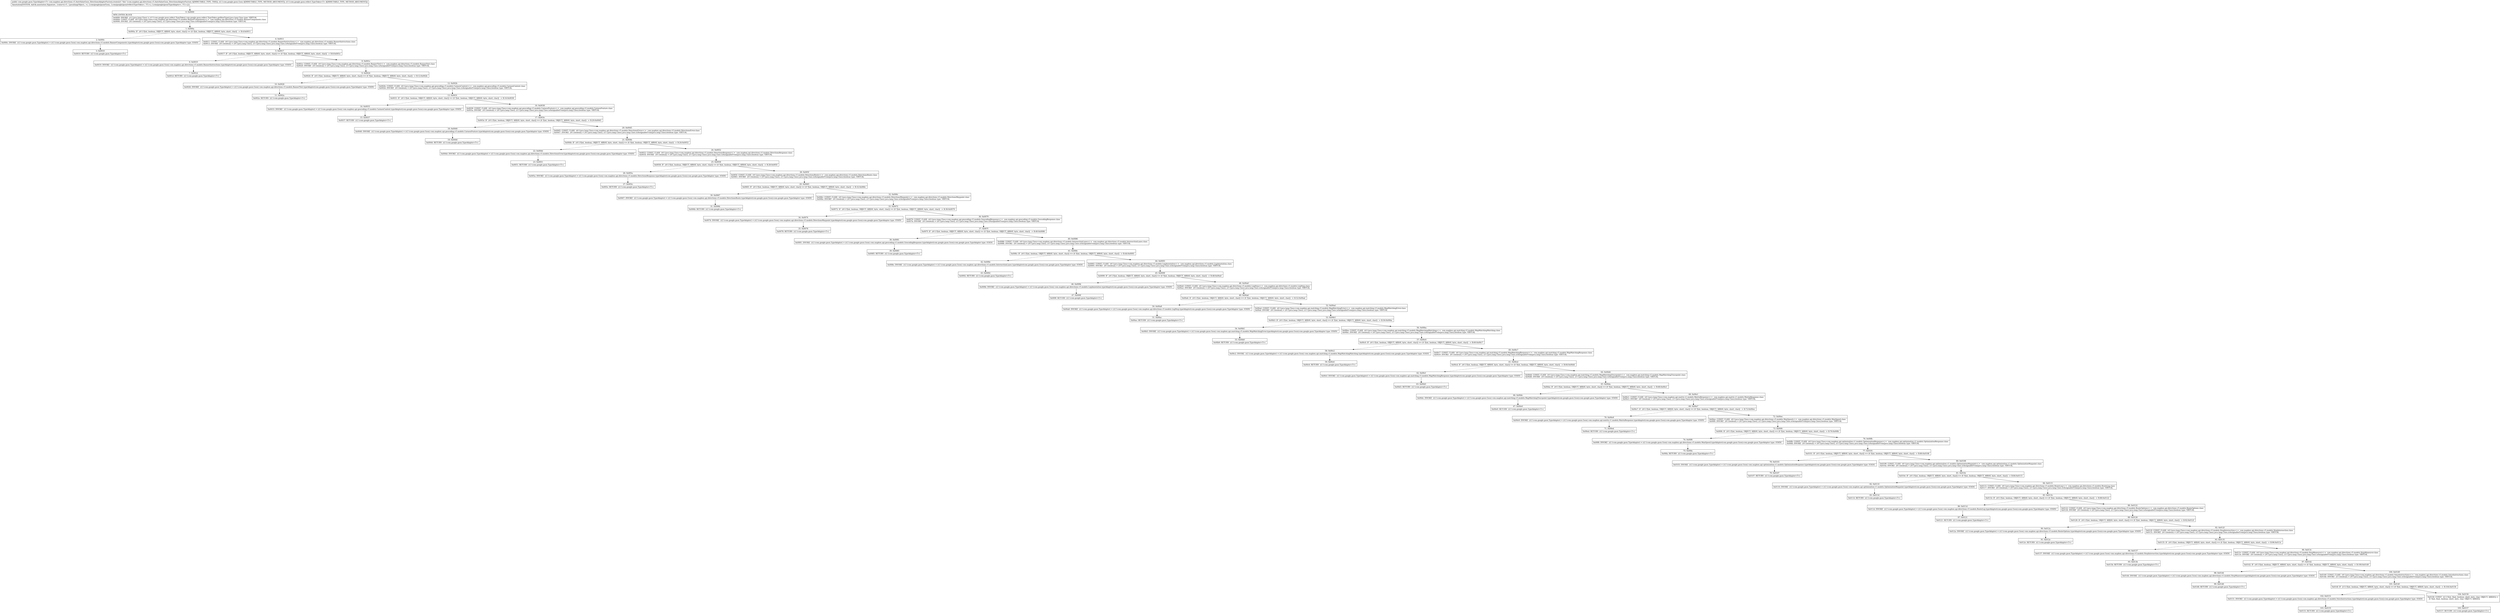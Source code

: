 digraph "CFG forcom.mapbox.api.directions.v5.AutoValueGson_DirectionsAdapterFactory.create(Lcom\/google\/gson\/Gson;Lcom\/google\/gson\/reflect\/TypeToken;)Lcom\/google\/gson\/TypeAdapter;" {
Node_0 [shape=record,label="{0\:\ 0x0000|MTH_ENTER_BLOCK\l|0x0000: INVOKE  (r3 I:java.lang.Class) = (r3 I:com.google.gson.reflect.TypeToken) com.google.gson.reflect.TypeToken.getRawType():java.lang.Class type: VIRTUAL \l0x0004: CONST_CLASS  (r0 I:java.lang.Class\<com.mapbox.api.directions.v5.models.BannerComponents\>) =  com.mapbox.api.directions.v5.models.BannerComponents.class \l0x0006: INVOKE  (r0 I:boolean) = (r0 I:java.lang.Class), (r3 I:java.lang.Class) java.lang.Class.isAssignableFrom(java.lang.Class):boolean type: VIRTUAL \l}"];
Node_1 [shape=record,label="{1\:\ 0x000a|0x000a: IF  (r0 I:?[int, boolean, OBJECT, ARRAY, byte, short, char]) == (0 ?[int, boolean, OBJECT, ARRAY, byte, short, char])  \-\> B:4:0x0011 \l}"];
Node_2 [shape=record,label="{2\:\ 0x000c|0x000c: INVOKE  (r2 I:com.google.gson.TypeAdapter) = (r2 I:com.google.gson.Gson) com.mapbox.api.directions.v5.models.BannerComponents.typeAdapter(com.google.gson.Gson):com.google.gson.TypeAdapter type: STATIC \l}"];
Node_3 [shape=record,label="{3\:\ 0x0010|0x0010: RETURN  (r2 I:com.google.gson.TypeAdapter\<T\>) \l}"];
Node_4 [shape=record,label="{4\:\ 0x0011|0x0011: CONST_CLASS  (r0 I:java.lang.Class\<com.mapbox.api.directions.v5.models.BannerInstructions\>) =  com.mapbox.api.directions.v5.models.BannerInstructions.class \l0x0013: INVOKE  (r0 I:boolean) = (r0 I:java.lang.Class), (r3 I:java.lang.Class) java.lang.Class.isAssignableFrom(java.lang.Class):boolean type: VIRTUAL \l}"];
Node_5 [shape=record,label="{5\:\ 0x0017|0x0017: IF  (r0 I:?[int, boolean, OBJECT, ARRAY, byte, short, char]) == (0 ?[int, boolean, OBJECT, ARRAY, byte, short, char])  \-\> B:8:0x001e \l}"];
Node_6 [shape=record,label="{6\:\ 0x0019|0x0019: INVOKE  (r2 I:com.google.gson.TypeAdapter) = (r2 I:com.google.gson.Gson) com.mapbox.api.directions.v5.models.BannerInstructions.typeAdapter(com.google.gson.Gson):com.google.gson.TypeAdapter type: STATIC \l}"];
Node_7 [shape=record,label="{7\:\ 0x001d|0x001d: RETURN  (r2 I:com.google.gson.TypeAdapter\<T\>) \l}"];
Node_8 [shape=record,label="{8\:\ 0x001e|0x001e: CONST_CLASS  (r0 I:java.lang.Class\<com.mapbox.api.directions.v5.models.BannerText\>) =  com.mapbox.api.directions.v5.models.BannerText.class \l0x0020: INVOKE  (r0 I:boolean) = (r0 I:java.lang.Class), (r3 I:java.lang.Class) java.lang.Class.isAssignableFrom(java.lang.Class):boolean type: VIRTUAL \l}"];
Node_9 [shape=record,label="{9\:\ 0x0024|0x0024: IF  (r0 I:?[int, boolean, OBJECT, ARRAY, byte, short, char]) == (0 ?[int, boolean, OBJECT, ARRAY, byte, short, char])  \-\> B:12:0x002b \l}"];
Node_10 [shape=record,label="{10\:\ 0x0026|0x0026: INVOKE  (r2 I:com.google.gson.TypeAdapter) = (r2 I:com.google.gson.Gson) com.mapbox.api.directions.v5.models.BannerText.typeAdapter(com.google.gson.Gson):com.google.gson.TypeAdapter type: STATIC \l}"];
Node_11 [shape=record,label="{11\:\ 0x002a|0x002a: RETURN  (r2 I:com.google.gson.TypeAdapter\<T\>) \l}"];
Node_12 [shape=record,label="{12\:\ 0x002b|0x002b: CONST_CLASS  (r0 I:java.lang.Class\<com.mapbox.api.geocoding.v5.models.CarmenContext\>) =  com.mapbox.api.geocoding.v5.models.CarmenContext.class \l0x002d: INVOKE  (r0 I:boolean) = (r0 I:java.lang.Class), (r3 I:java.lang.Class) java.lang.Class.isAssignableFrom(java.lang.Class):boolean type: VIRTUAL \l}"];
Node_13 [shape=record,label="{13\:\ 0x0031|0x0031: IF  (r0 I:?[int, boolean, OBJECT, ARRAY, byte, short, char]) == (0 ?[int, boolean, OBJECT, ARRAY, byte, short, char])  \-\> B:16:0x0038 \l}"];
Node_14 [shape=record,label="{14\:\ 0x0033|0x0033: INVOKE  (r2 I:com.google.gson.TypeAdapter) = (r2 I:com.google.gson.Gson) com.mapbox.api.geocoding.v5.models.CarmenContext.typeAdapter(com.google.gson.Gson):com.google.gson.TypeAdapter type: STATIC \l}"];
Node_15 [shape=record,label="{15\:\ 0x0037|0x0037: RETURN  (r2 I:com.google.gson.TypeAdapter\<T\>) \l}"];
Node_16 [shape=record,label="{16\:\ 0x0038|0x0038: CONST_CLASS  (r0 I:java.lang.Class\<com.mapbox.api.geocoding.v5.models.CarmenFeature\>) =  com.mapbox.api.geocoding.v5.models.CarmenFeature.class \l0x003a: INVOKE  (r0 I:boolean) = (r0 I:java.lang.Class), (r3 I:java.lang.Class) java.lang.Class.isAssignableFrom(java.lang.Class):boolean type: VIRTUAL \l}"];
Node_17 [shape=record,label="{17\:\ 0x003e|0x003e: IF  (r0 I:?[int, boolean, OBJECT, ARRAY, byte, short, char]) == (0 ?[int, boolean, OBJECT, ARRAY, byte, short, char])  \-\> B:20:0x0045 \l}"];
Node_18 [shape=record,label="{18\:\ 0x0040|0x0040: INVOKE  (r2 I:com.google.gson.TypeAdapter) = (r2 I:com.google.gson.Gson) com.mapbox.api.geocoding.v5.models.CarmenFeature.typeAdapter(com.google.gson.Gson):com.google.gson.TypeAdapter type: STATIC \l}"];
Node_19 [shape=record,label="{19\:\ 0x0044|0x0044: RETURN  (r2 I:com.google.gson.TypeAdapter\<T\>) \l}"];
Node_20 [shape=record,label="{20\:\ 0x0045|0x0045: CONST_CLASS  (r0 I:java.lang.Class\<com.mapbox.api.directions.v5.models.DirectionsError\>) =  com.mapbox.api.directions.v5.models.DirectionsError.class \l0x0047: INVOKE  (r0 I:boolean) = (r0 I:java.lang.Class), (r3 I:java.lang.Class) java.lang.Class.isAssignableFrom(java.lang.Class):boolean type: VIRTUAL \l}"];
Node_21 [shape=record,label="{21\:\ 0x004b|0x004b: IF  (r0 I:?[int, boolean, OBJECT, ARRAY, byte, short, char]) == (0 ?[int, boolean, OBJECT, ARRAY, byte, short, char])  \-\> B:24:0x0052 \l}"];
Node_22 [shape=record,label="{22\:\ 0x004d|0x004d: INVOKE  (r2 I:com.google.gson.TypeAdapter) = (r2 I:com.google.gson.Gson) com.mapbox.api.directions.v5.models.DirectionsError.typeAdapter(com.google.gson.Gson):com.google.gson.TypeAdapter type: STATIC \l}"];
Node_23 [shape=record,label="{23\:\ 0x0051|0x0051: RETURN  (r2 I:com.google.gson.TypeAdapter\<T\>) \l}"];
Node_24 [shape=record,label="{24\:\ 0x0052|0x0052: CONST_CLASS  (r0 I:java.lang.Class\<com.mapbox.api.directions.v5.models.DirectionsResponse\>) =  com.mapbox.api.directions.v5.models.DirectionsResponse.class \l0x0054: INVOKE  (r0 I:boolean) = (r0 I:java.lang.Class), (r3 I:java.lang.Class) java.lang.Class.isAssignableFrom(java.lang.Class):boolean type: VIRTUAL \l}"];
Node_25 [shape=record,label="{25\:\ 0x0058|0x0058: IF  (r0 I:?[int, boolean, OBJECT, ARRAY, byte, short, char]) == (0 ?[int, boolean, OBJECT, ARRAY, byte, short, char])  \-\> B:28:0x005f \l}"];
Node_26 [shape=record,label="{26\:\ 0x005a|0x005a: INVOKE  (r2 I:com.google.gson.TypeAdapter) = (r2 I:com.google.gson.Gson) com.mapbox.api.directions.v5.models.DirectionsResponse.typeAdapter(com.google.gson.Gson):com.google.gson.TypeAdapter type: STATIC \l}"];
Node_27 [shape=record,label="{27\:\ 0x005e|0x005e: RETURN  (r2 I:com.google.gson.TypeAdapter\<T\>) \l}"];
Node_28 [shape=record,label="{28\:\ 0x005f|0x005f: CONST_CLASS  (r0 I:java.lang.Class\<com.mapbox.api.directions.v5.models.DirectionsRoute\>) =  com.mapbox.api.directions.v5.models.DirectionsRoute.class \l0x0061: INVOKE  (r0 I:boolean) = (r0 I:java.lang.Class), (r3 I:java.lang.Class) java.lang.Class.isAssignableFrom(java.lang.Class):boolean type: VIRTUAL \l}"];
Node_29 [shape=record,label="{29\:\ 0x0065|0x0065: IF  (r0 I:?[int, boolean, OBJECT, ARRAY, byte, short, char]) == (0 ?[int, boolean, OBJECT, ARRAY, byte, short, char])  \-\> B:32:0x006c \l}"];
Node_30 [shape=record,label="{30\:\ 0x0067|0x0067: INVOKE  (r2 I:com.google.gson.TypeAdapter) = (r2 I:com.google.gson.Gson) com.mapbox.api.directions.v5.models.DirectionsRoute.typeAdapter(com.google.gson.Gson):com.google.gson.TypeAdapter type: STATIC \l}"];
Node_31 [shape=record,label="{31\:\ 0x006b|0x006b: RETURN  (r2 I:com.google.gson.TypeAdapter\<T\>) \l}"];
Node_32 [shape=record,label="{32\:\ 0x006c|0x006c: CONST_CLASS  (r0 I:java.lang.Class\<com.mapbox.api.directions.v5.models.DirectionsWaypoint\>) =  com.mapbox.api.directions.v5.models.DirectionsWaypoint.class \l0x006e: INVOKE  (r0 I:boolean) = (r0 I:java.lang.Class), (r3 I:java.lang.Class) java.lang.Class.isAssignableFrom(java.lang.Class):boolean type: VIRTUAL \l}"];
Node_33 [shape=record,label="{33\:\ 0x0072|0x0072: IF  (r0 I:?[int, boolean, OBJECT, ARRAY, byte, short, char]) == (0 ?[int, boolean, OBJECT, ARRAY, byte, short, char])  \-\> B:36:0x0079 \l}"];
Node_34 [shape=record,label="{34\:\ 0x0074|0x0074: INVOKE  (r2 I:com.google.gson.TypeAdapter) = (r2 I:com.google.gson.Gson) com.mapbox.api.directions.v5.models.DirectionsWaypoint.typeAdapter(com.google.gson.Gson):com.google.gson.TypeAdapter type: STATIC \l}"];
Node_35 [shape=record,label="{35\:\ 0x0078|0x0078: RETURN  (r2 I:com.google.gson.TypeAdapter\<T\>) \l}"];
Node_36 [shape=record,label="{36\:\ 0x0079|0x0079: CONST_CLASS  (r0 I:java.lang.Class\<com.mapbox.api.geocoding.v5.models.GeocodingResponse\>) =  com.mapbox.api.geocoding.v5.models.GeocodingResponse.class \l0x007b: INVOKE  (r0 I:boolean) = (r0 I:java.lang.Class), (r3 I:java.lang.Class) java.lang.Class.isAssignableFrom(java.lang.Class):boolean type: VIRTUAL \l}"];
Node_37 [shape=record,label="{37\:\ 0x007f|0x007f: IF  (r0 I:?[int, boolean, OBJECT, ARRAY, byte, short, char]) == (0 ?[int, boolean, OBJECT, ARRAY, byte, short, char])  \-\> B:40:0x0086 \l}"];
Node_38 [shape=record,label="{38\:\ 0x0081|0x0081: INVOKE  (r2 I:com.google.gson.TypeAdapter) = (r2 I:com.google.gson.Gson) com.mapbox.api.geocoding.v5.models.GeocodingResponse.typeAdapter(com.google.gson.Gson):com.google.gson.TypeAdapter type: STATIC \l}"];
Node_39 [shape=record,label="{39\:\ 0x0085|0x0085: RETURN  (r2 I:com.google.gson.TypeAdapter\<T\>) \l}"];
Node_40 [shape=record,label="{40\:\ 0x0086|0x0086: CONST_CLASS  (r0 I:java.lang.Class\<com.mapbox.api.directions.v5.models.IntersectionLanes\>) =  com.mapbox.api.directions.v5.models.IntersectionLanes.class \l0x0088: INVOKE  (r0 I:boolean) = (r0 I:java.lang.Class), (r3 I:java.lang.Class) java.lang.Class.isAssignableFrom(java.lang.Class):boolean type: VIRTUAL \l}"];
Node_41 [shape=record,label="{41\:\ 0x008c|0x008c: IF  (r0 I:?[int, boolean, OBJECT, ARRAY, byte, short, char]) == (0 ?[int, boolean, OBJECT, ARRAY, byte, short, char])  \-\> B:44:0x0093 \l}"];
Node_42 [shape=record,label="{42\:\ 0x008e|0x008e: INVOKE  (r2 I:com.google.gson.TypeAdapter) = (r2 I:com.google.gson.Gson) com.mapbox.api.directions.v5.models.IntersectionLanes.typeAdapter(com.google.gson.Gson):com.google.gson.TypeAdapter type: STATIC \l}"];
Node_43 [shape=record,label="{43\:\ 0x0092|0x0092: RETURN  (r2 I:com.google.gson.TypeAdapter\<T\>) \l}"];
Node_44 [shape=record,label="{44\:\ 0x0093|0x0093: CONST_CLASS  (r0 I:java.lang.Class\<com.mapbox.api.directions.v5.models.LegAnnotation\>) =  com.mapbox.api.directions.v5.models.LegAnnotation.class \l0x0095: INVOKE  (r0 I:boolean) = (r0 I:java.lang.Class), (r3 I:java.lang.Class) java.lang.Class.isAssignableFrom(java.lang.Class):boolean type: VIRTUAL \l}"];
Node_45 [shape=record,label="{45\:\ 0x0099|0x0099: IF  (r0 I:?[int, boolean, OBJECT, ARRAY, byte, short, char]) == (0 ?[int, boolean, OBJECT, ARRAY, byte, short, char])  \-\> B:48:0x00a0 \l}"];
Node_46 [shape=record,label="{46\:\ 0x009b|0x009b: INVOKE  (r2 I:com.google.gson.TypeAdapter) = (r2 I:com.google.gson.Gson) com.mapbox.api.directions.v5.models.LegAnnotation.typeAdapter(com.google.gson.Gson):com.google.gson.TypeAdapter type: STATIC \l}"];
Node_47 [shape=record,label="{47\:\ 0x009f|0x009f: RETURN  (r2 I:com.google.gson.TypeAdapter\<T\>) \l}"];
Node_48 [shape=record,label="{48\:\ 0x00a0|0x00a0: CONST_CLASS  (r0 I:java.lang.Class\<com.mapbox.api.directions.v5.models.LegStep\>) =  com.mapbox.api.directions.v5.models.LegStep.class \l0x00a2: INVOKE  (r0 I:boolean) = (r0 I:java.lang.Class), (r3 I:java.lang.Class) java.lang.Class.isAssignableFrom(java.lang.Class):boolean type: VIRTUAL \l}"];
Node_49 [shape=record,label="{49\:\ 0x00a6|0x00a6: IF  (r0 I:?[int, boolean, OBJECT, ARRAY, byte, short, char]) == (0 ?[int, boolean, OBJECT, ARRAY, byte, short, char])  \-\> B:52:0x00ad \l}"];
Node_50 [shape=record,label="{50\:\ 0x00a8|0x00a8: INVOKE  (r2 I:com.google.gson.TypeAdapter) = (r2 I:com.google.gson.Gson) com.mapbox.api.directions.v5.models.LegStep.typeAdapter(com.google.gson.Gson):com.google.gson.TypeAdapter type: STATIC \l}"];
Node_51 [shape=record,label="{51\:\ 0x00ac|0x00ac: RETURN  (r2 I:com.google.gson.TypeAdapter\<T\>) \l}"];
Node_52 [shape=record,label="{52\:\ 0x00ad|0x00ad: CONST_CLASS  (r0 I:java.lang.Class\<com.mapbox.api.matching.v5.models.MapMatchingError\>) =  com.mapbox.api.matching.v5.models.MapMatchingError.class \l0x00af: INVOKE  (r0 I:boolean) = (r0 I:java.lang.Class), (r3 I:java.lang.Class) java.lang.Class.isAssignableFrom(java.lang.Class):boolean type: VIRTUAL \l}"];
Node_53 [shape=record,label="{53\:\ 0x00b3|0x00b3: IF  (r0 I:?[int, boolean, OBJECT, ARRAY, byte, short, char]) == (0 ?[int, boolean, OBJECT, ARRAY, byte, short, char])  \-\> B:56:0x00ba \l}"];
Node_54 [shape=record,label="{54\:\ 0x00b5|0x00b5: INVOKE  (r2 I:com.google.gson.TypeAdapter) = (r2 I:com.google.gson.Gson) com.mapbox.api.matching.v5.models.MapMatchingError.typeAdapter(com.google.gson.Gson):com.google.gson.TypeAdapter type: STATIC \l}"];
Node_55 [shape=record,label="{55\:\ 0x00b9|0x00b9: RETURN  (r2 I:com.google.gson.TypeAdapter\<T\>) \l}"];
Node_56 [shape=record,label="{56\:\ 0x00ba|0x00ba: CONST_CLASS  (r0 I:java.lang.Class\<com.mapbox.api.matching.v5.models.MapMatchingMatching\>) =  com.mapbox.api.matching.v5.models.MapMatchingMatching.class \l0x00bc: INVOKE  (r0 I:boolean) = (r0 I:java.lang.Class), (r3 I:java.lang.Class) java.lang.Class.isAssignableFrom(java.lang.Class):boolean type: VIRTUAL \l}"];
Node_57 [shape=record,label="{57\:\ 0x00c0|0x00c0: IF  (r0 I:?[int, boolean, OBJECT, ARRAY, byte, short, char]) == (0 ?[int, boolean, OBJECT, ARRAY, byte, short, char])  \-\> B:60:0x00c7 \l}"];
Node_58 [shape=record,label="{58\:\ 0x00c2|0x00c2: INVOKE  (r2 I:com.google.gson.TypeAdapter) = (r2 I:com.google.gson.Gson) com.mapbox.api.matching.v5.models.MapMatchingMatching.typeAdapter(com.google.gson.Gson):com.google.gson.TypeAdapter type: STATIC \l}"];
Node_59 [shape=record,label="{59\:\ 0x00c6|0x00c6: RETURN  (r2 I:com.google.gson.TypeAdapter\<T\>) \l}"];
Node_60 [shape=record,label="{60\:\ 0x00c7|0x00c7: CONST_CLASS  (r0 I:java.lang.Class\<com.mapbox.api.matching.v5.models.MapMatchingResponse\>) =  com.mapbox.api.matching.v5.models.MapMatchingResponse.class \l0x00c9: INVOKE  (r0 I:boolean) = (r0 I:java.lang.Class), (r3 I:java.lang.Class) java.lang.Class.isAssignableFrom(java.lang.Class):boolean type: VIRTUAL \l}"];
Node_61 [shape=record,label="{61\:\ 0x00cd|0x00cd: IF  (r0 I:?[int, boolean, OBJECT, ARRAY, byte, short, char]) == (0 ?[int, boolean, OBJECT, ARRAY, byte, short, char])  \-\> B:64:0x00d4 \l}"];
Node_62 [shape=record,label="{62\:\ 0x00cf|0x00cf: INVOKE  (r2 I:com.google.gson.TypeAdapter) = (r2 I:com.google.gson.Gson) com.mapbox.api.matching.v5.models.MapMatchingResponse.typeAdapter(com.google.gson.Gson):com.google.gson.TypeAdapter type: STATIC \l}"];
Node_63 [shape=record,label="{63\:\ 0x00d3|0x00d3: RETURN  (r2 I:com.google.gson.TypeAdapter\<T\>) \l}"];
Node_64 [shape=record,label="{64\:\ 0x00d4|0x00d4: CONST_CLASS  (r0 I:java.lang.Class\<com.mapbox.api.matching.v5.models.MapMatchingTracepoint\>) =  com.mapbox.api.matching.v5.models.MapMatchingTracepoint.class \l0x00d6: INVOKE  (r0 I:boolean) = (r0 I:java.lang.Class), (r3 I:java.lang.Class) java.lang.Class.isAssignableFrom(java.lang.Class):boolean type: VIRTUAL \l}"];
Node_65 [shape=record,label="{65\:\ 0x00da|0x00da: IF  (r0 I:?[int, boolean, OBJECT, ARRAY, byte, short, char]) == (0 ?[int, boolean, OBJECT, ARRAY, byte, short, char])  \-\> B:68:0x00e1 \l}"];
Node_66 [shape=record,label="{66\:\ 0x00dc|0x00dc: INVOKE  (r2 I:com.google.gson.TypeAdapter) = (r2 I:com.google.gson.Gson) com.mapbox.api.matching.v5.models.MapMatchingTracepoint.typeAdapter(com.google.gson.Gson):com.google.gson.TypeAdapter type: STATIC \l}"];
Node_67 [shape=record,label="{67\:\ 0x00e0|0x00e0: RETURN  (r2 I:com.google.gson.TypeAdapter\<T\>) \l}"];
Node_68 [shape=record,label="{68\:\ 0x00e1|0x00e1: CONST_CLASS  (r0 I:java.lang.Class\<com.mapbox.api.matrix.v1.models.MatrixResponse\>) =  com.mapbox.api.matrix.v1.models.MatrixResponse.class \l0x00e3: INVOKE  (r0 I:boolean) = (r0 I:java.lang.Class), (r3 I:java.lang.Class) java.lang.Class.isAssignableFrom(java.lang.Class):boolean type: VIRTUAL \l}"];
Node_69 [shape=record,label="{69\:\ 0x00e7|0x00e7: IF  (r0 I:?[int, boolean, OBJECT, ARRAY, byte, short, char]) == (0 ?[int, boolean, OBJECT, ARRAY, byte, short, char])  \-\> B:72:0x00ee \l}"];
Node_70 [shape=record,label="{70\:\ 0x00e9|0x00e9: INVOKE  (r2 I:com.google.gson.TypeAdapter) = (r2 I:com.google.gson.Gson) com.mapbox.api.matrix.v1.models.MatrixResponse.typeAdapter(com.google.gson.Gson):com.google.gson.TypeAdapter type: STATIC \l}"];
Node_71 [shape=record,label="{71\:\ 0x00ed|0x00ed: RETURN  (r2 I:com.google.gson.TypeAdapter\<T\>) \l}"];
Node_72 [shape=record,label="{72\:\ 0x00ee|0x00ee: CONST_CLASS  (r0 I:java.lang.Class\<com.mapbox.api.directions.v5.models.MaxSpeed\>) =  com.mapbox.api.directions.v5.models.MaxSpeed.class \l0x00f0: INVOKE  (r0 I:boolean) = (r0 I:java.lang.Class), (r3 I:java.lang.Class) java.lang.Class.isAssignableFrom(java.lang.Class):boolean type: VIRTUAL \l}"];
Node_73 [shape=record,label="{73\:\ 0x00f4|0x00f4: IF  (r0 I:?[int, boolean, OBJECT, ARRAY, byte, short, char]) == (0 ?[int, boolean, OBJECT, ARRAY, byte, short, char])  \-\> B:76:0x00fb \l}"];
Node_74 [shape=record,label="{74\:\ 0x00f6|0x00f6: INVOKE  (r2 I:com.google.gson.TypeAdapter) = (r2 I:com.google.gson.Gson) com.mapbox.api.directions.v5.models.MaxSpeed.typeAdapter(com.google.gson.Gson):com.google.gson.TypeAdapter type: STATIC \l}"];
Node_75 [shape=record,label="{75\:\ 0x00fa|0x00fa: RETURN  (r2 I:com.google.gson.TypeAdapter\<T\>) \l}"];
Node_76 [shape=record,label="{76\:\ 0x00fb|0x00fb: CONST_CLASS  (r0 I:java.lang.Class\<com.mapbox.api.optimization.v1.models.OptimizationResponse\>) =  com.mapbox.api.optimization.v1.models.OptimizationResponse.class \l0x00fd: INVOKE  (r0 I:boolean) = (r0 I:java.lang.Class), (r3 I:java.lang.Class) java.lang.Class.isAssignableFrom(java.lang.Class):boolean type: VIRTUAL \l}"];
Node_77 [shape=record,label="{77\:\ 0x0101|0x0101: IF  (r0 I:?[int, boolean, OBJECT, ARRAY, byte, short, char]) == (0 ?[int, boolean, OBJECT, ARRAY, byte, short, char])  \-\> B:80:0x0108 \l}"];
Node_78 [shape=record,label="{78\:\ 0x0103|0x0103: INVOKE  (r2 I:com.google.gson.TypeAdapter) = (r2 I:com.google.gson.Gson) com.mapbox.api.optimization.v1.models.OptimizationResponse.typeAdapter(com.google.gson.Gson):com.google.gson.TypeAdapter type: STATIC \l}"];
Node_79 [shape=record,label="{79\:\ 0x0107|0x0107: RETURN  (r2 I:com.google.gson.TypeAdapter\<T\>) \l}"];
Node_80 [shape=record,label="{80\:\ 0x0108|0x0108: CONST_CLASS  (r0 I:java.lang.Class\<com.mapbox.api.optimization.v1.models.OptimizationWaypoint\>) =  com.mapbox.api.optimization.v1.models.OptimizationWaypoint.class \l0x010a: INVOKE  (r0 I:boolean) = (r0 I:java.lang.Class), (r3 I:java.lang.Class) java.lang.Class.isAssignableFrom(java.lang.Class):boolean type: VIRTUAL \l}"];
Node_81 [shape=record,label="{81\:\ 0x010e|0x010e: IF  (r0 I:?[int, boolean, OBJECT, ARRAY, byte, short, char]) == (0 ?[int, boolean, OBJECT, ARRAY, byte, short, char])  \-\> B:84:0x0115 \l}"];
Node_82 [shape=record,label="{82\:\ 0x0110|0x0110: INVOKE  (r2 I:com.google.gson.TypeAdapter) = (r2 I:com.google.gson.Gson) com.mapbox.api.optimization.v1.models.OptimizationWaypoint.typeAdapter(com.google.gson.Gson):com.google.gson.TypeAdapter type: STATIC \l}"];
Node_83 [shape=record,label="{83\:\ 0x0114|0x0114: RETURN  (r2 I:com.google.gson.TypeAdapter\<T\>) \l}"];
Node_84 [shape=record,label="{84\:\ 0x0115|0x0115: CONST_CLASS  (r0 I:java.lang.Class\<com.mapbox.api.directions.v5.models.RouteLeg\>) =  com.mapbox.api.directions.v5.models.RouteLeg.class \l0x0117: INVOKE  (r0 I:boolean) = (r0 I:java.lang.Class), (r3 I:java.lang.Class) java.lang.Class.isAssignableFrom(java.lang.Class):boolean type: VIRTUAL \l}"];
Node_85 [shape=record,label="{85\:\ 0x011b|0x011b: IF  (r0 I:?[int, boolean, OBJECT, ARRAY, byte, short, char]) == (0 ?[int, boolean, OBJECT, ARRAY, byte, short, char])  \-\> B:88:0x0122 \l}"];
Node_86 [shape=record,label="{86\:\ 0x011d|0x011d: INVOKE  (r2 I:com.google.gson.TypeAdapter) = (r2 I:com.google.gson.Gson) com.mapbox.api.directions.v5.models.RouteLeg.typeAdapter(com.google.gson.Gson):com.google.gson.TypeAdapter type: STATIC \l}"];
Node_87 [shape=record,label="{87\:\ 0x0121|0x0121: RETURN  (r2 I:com.google.gson.TypeAdapter\<T\>) \l}"];
Node_88 [shape=record,label="{88\:\ 0x0122|0x0122: CONST_CLASS  (r0 I:java.lang.Class\<com.mapbox.api.directions.v5.models.RouteOptions\>) =  com.mapbox.api.directions.v5.models.RouteOptions.class \l0x0124: INVOKE  (r0 I:boolean) = (r0 I:java.lang.Class), (r3 I:java.lang.Class) java.lang.Class.isAssignableFrom(java.lang.Class):boolean type: VIRTUAL \l}"];
Node_89 [shape=record,label="{89\:\ 0x0128|0x0128: IF  (r0 I:?[int, boolean, OBJECT, ARRAY, byte, short, char]) == (0 ?[int, boolean, OBJECT, ARRAY, byte, short, char])  \-\> B:92:0x012f \l}"];
Node_90 [shape=record,label="{90\:\ 0x012a|0x012a: INVOKE  (r2 I:com.google.gson.TypeAdapter) = (r2 I:com.google.gson.Gson) com.mapbox.api.directions.v5.models.RouteOptions.typeAdapter(com.google.gson.Gson):com.google.gson.TypeAdapter type: STATIC \l}"];
Node_91 [shape=record,label="{91\:\ 0x012e|0x012e: RETURN  (r2 I:com.google.gson.TypeAdapter\<T\>) \l}"];
Node_92 [shape=record,label="{92\:\ 0x012f|0x012f: CONST_CLASS  (r0 I:java.lang.Class\<com.mapbox.api.directions.v5.models.StepIntersection\>) =  com.mapbox.api.directions.v5.models.StepIntersection.class \l0x0131: INVOKE  (r0 I:boolean) = (r0 I:java.lang.Class), (r3 I:java.lang.Class) java.lang.Class.isAssignableFrom(java.lang.Class):boolean type: VIRTUAL \l}"];
Node_93 [shape=record,label="{93\:\ 0x0135|0x0135: IF  (r0 I:?[int, boolean, OBJECT, ARRAY, byte, short, char]) == (0 ?[int, boolean, OBJECT, ARRAY, byte, short, char])  \-\> B:96:0x013c \l}"];
Node_94 [shape=record,label="{94\:\ 0x0137|0x0137: INVOKE  (r2 I:com.google.gson.TypeAdapter) = (r2 I:com.google.gson.Gson) com.mapbox.api.directions.v5.models.StepIntersection.typeAdapter(com.google.gson.Gson):com.google.gson.TypeAdapter type: STATIC \l}"];
Node_95 [shape=record,label="{95\:\ 0x013b|0x013b: RETURN  (r2 I:com.google.gson.TypeAdapter\<T\>) \l}"];
Node_96 [shape=record,label="{96\:\ 0x013c|0x013c: CONST_CLASS  (r0 I:java.lang.Class\<com.mapbox.api.directions.v5.models.StepManeuver\>) =  com.mapbox.api.directions.v5.models.StepManeuver.class \l0x013e: INVOKE  (r0 I:boolean) = (r0 I:java.lang.Class), (r3 I:java.lang.Class) java.lang.Class.isAssignableFrom(java.lang.Class):boolean type: VIRTUAL \l}"];
Node_97 [shape=record,label="{97\:\ 0x0142|0x0142: IF  (r0 I:?[int, boolean, OBJECT, ARRAY, byte, short, char]) == (0 ?[int, boolean, OBJECT, ARRAY, byte, short, char])  \-\> B:100:0x0149 \l}"];
Node_98 [shape=record,label="{98\:\ 0x0144|0x0144: INVOKE  (r2 I:com.google.gson.TypeAdapter) = (r2 I:com.google.gson.Gson) com.mapbox.api.directions.v5.models.StepManeuver.typeAdapter(com.google.gson.Gson):com.google.gson.TypeAdapter type: STATIC \l}"];
Node_99 [shape=record,label="{99\:\ 0x0148|0x0148: RETURN  (r2 I:com.google.gson.TypeAdapter\<T\>) \l}"];
Node_100 [shape=record,label="{100\:\ 0x0149|0x0149: CONST_CLASS  (r0 I:java.lang.Class\<com.mapbox.api.directions.v5.models.VoiceInstructions\>) =  com.mapbox.api.directions.v5.models.VoiceInstructions.class \l0x014b: INVOKE  (r3 I:boolean) = (r0 I:java.lang.Class), (r3 I:java.lang.Class) java.lang.Class.isAssignableFrom(java.lang.Class):boolean type: VIRTUAL \l}"];
Node_101 [shape=record,label="{101\:\ 0x014f|0x014f: IF  (r3 I:?[int, boolean, OBJECT, ARRAY, byte, short, char]) == (0 ?[int, boolean, OBJECT, ARRAY, byte, short, char])  \-\> B:104:0x0156 \l}"];
Node_102 [shape=record,label="{102\:\ 0x0151|0x0151: INVOKE  (r2 I:com.google.gson.TypeAdapter) = (r2 I:com.google.gson.Gson) com.mapbox.api.directions.v5.models.VoiceInstructions.typeAdapter(com.google.gson.Gson):com.google.gson.TypeAdapter type: STATIC \l}"];
Node_103 [shape=record,label="{103\:\ 0x0155|0x0155: RETURN  (r2 I:com.google.gson.TypeAdapter\<T\>) \l}"];
Node_104 [shape=record,label="{104\:\ 0x0156|0x0156: CONST  (r2 I:?[int, float, boolean, short, byte, char, OBJECT, ARRAY]) = \l  (0 ?[int, float, boolean, short, byte, char, OBJECT, ARRAY])\l \l}"];
Node_105 [shape=record,label="{105\:\ 0x0157|0x0157: RETURN  (r2 I:com.google.gson.TypeAdapter\<T\>) \l}"];
MethodNode[shape=record,label="{public com.google.gson.TypeAdapter\<T\> com.mapbox.api.directions.v5.AutoValueGson_DirectionsAdapterFactory.create((r1 'this' I:com.mapbox.api.directions.v5.AutoValueGson_DirectionsAdapterFactory A[IMMUTABLE_TYPE, THIS]), (r2 I:com.google.gson.Gson A[IMMUTABLE_TYPE, METHOD_ARGUMENT]), (r3 I:com.google.gson.reflect.TypeToken\<T\> A[IMMUTABLE_TYPE, METHOD_ARGUMENT]))  | Annotation[SYSTEM, dalvik.annotation.Signature, \{value=[\<T:, Ljava\/lang\/Object;, \>(, Lcom\/google\/gson\/Gson;, Lcom\/google\/gson\/reflect\/TypeToken\<, TT;\>;), Lcom\/google\/gson\/TypeAdapter\<, TT;\>;]\}]\l}"];
MethodNode -> Node_0;
Node_0 -> Node_1;
Node_1 -> Node_2[style=dashed];
Node_1 -> Node_4;
Node_2 -> Node_3;
Node_4 -> Node_5;
Node_5 -> Node_6[style=dashed];
Node_5 -> Node_8;
Node_6 -> Node_7;
Node_8 -> Node_9;
Node_9 -> Node_10[style=dashed];
Node_9 -> Node_12;
Node_10 -> Node_11;
Node_12 -> Node_13;
Node_13 -> Node_14[style=dashed];
Node_13 -> Node_16;
Node_14 -> Node_15;
Node_16 -> Node_17;
Node_17 -> Node_18[style=dashed];
Node_17 -> Node_20;
Node_18 -> Node_19;
Node_20 -> Node_21;
Node_21 -> Node_22[style=dashed];
Node_21 -> Node_24;
Node_22 -> Node_23;
Node_24 -> Node_25;
Node_25 -> Node_26[style=dashed];
Node_25 -> Node_28;
Node_26 -> Node_27;
Node_28 -> Node_29;
Node_29 -> Node_30[style=dashed];
Node_29 -> Node_32;
Node_30 -> Node_31;
Node_32 -> Node_33;
Node_33 -> Node_34[style=dashed];
Node_33 -> Node_36;
Node_34 -> Node_35;
Node_36 -> Node_37;
Node_37 -> Node_38[style=dashed];
Node_37 -> Node_40;
Node_38 -> Node_39;
Node_40 -> Node_41;
Node_41 -> Node_42[style=dashed];
Node_41 -> Node_44;
Node_42 -> Node_43;
Node_44 -> Node_45;
Node_45 -> Node_46[style=dashed];
Node_45 -> Node_48;
Node_46 -> Node_47;
Node_48 -> Node_49;
Node_49 -> Node_50[style=dashed];
Node_49 -> Node_52;
Node_50 -> Node_51;
Node_52 -> Node_53;
Node_53 -> Node_54[style=dashed];
Node_53 -> Node_56;
Node_54 -> Node_55;
Node_56 -> Node_57;
Node_57 -> Node_58[style=dashed];
Node_57 -> Node_60;
Node_58 -> Node_59;
Node_60 -> Node_61;
Node_61 -> Node_62[style=dashed];
Node_61 -> Node_64;
Node_62 -> Node_63;
Node_64 -> Node_65;
Node_65 -> Node_66[style=dashed];
Node_65 -> Node_68;
Node_66 -> Node_67;
Node_68 -> Node_69;
Node_69 -> Node_70[style=dashed];
Node_69 -> Node_72;
Node_70 -> Node_71;
Node_72 -> Node_73;
Node_73 -> Node_74[style=dashed];
Node_73 -> Node_76;
Node_74 -> Node_75;
Node_76 -> Node_77;
Node_77 -> Node_78[style=dashed];
Node_77 -> Node_80;
Node_78 -> Node_79;
Node_80 -> Node_81;
Node_81 -> Node_82[style=dashed];
Node_81 -> Node_84;
Node_82 -> Node_83;
Node_84 -> Node_85;
Node_85 -> Node_86[style=dashed];
Node_85 -> Node_88;
Node_86 -> Node_87;
Node_88 -> Node_89;
Node_89 -> Node_90[style=dashed];
Node_89 -> Node_92;
Node_90 -> Node_91;
Node_92 -> Node_93;
Node_93 -> Node_94[style=dashed];
Node_93 -> Node_96;
Node_94 -> Node_95;
Node_96 -> Node_97;
Node_97 -> Node_98[style=dashed];
Node_97 -> Node_100;
Node_98 -> Node_99;
Node_100 -> Node_101;
Node_101 -> Node_102[style=dashed];
Node_101 -> Node_104;
Node_102 -> Node_103;
Node_104 -> Node_105;
}

